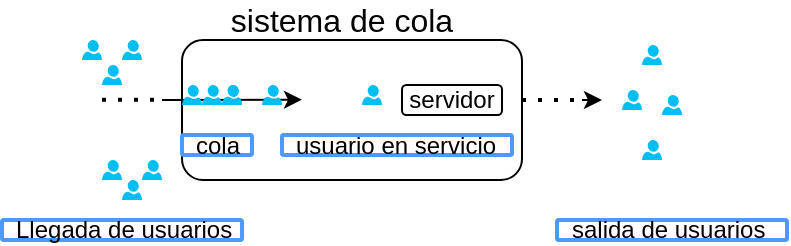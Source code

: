 <mxfile version="21.1.2" type="github" pages="2">
  <diagram name="Página-1" id="qFgTMPvM59LVLmVezNB7">
    <mxGraphModel dx="533" dy="254" grid="1" gridSize="10" guides="1" tooltips="1" connect="1" arrows="1" fold="1" page="1" pageScale="1" pageWidth="827" pageHeight="1169" math="0" shadow="0">
      <root>
        <mxCell id="0" />
        <mxCell id="1" parent="0" />
        <mxCell id="eMvXWnumRf7xoEcsRl7s-1" value="" style="rounded=1;whiteSpace=wrap;html=1;" vertex="1" parent="1">
          <mxGeometry x="110" y="200" width="170" height="70" as="geometry" />
        </mxCell>
        <mxCell id="eMvXWnumRf7xoEcsRl7s-3" value="" style="endArrow=classic;html=1;rounded=0;" edge="1" parent="1">
          <mxGeometry width="50" height="50" relative="1" as="geometry">
            <mxPoint x="100" y="230" as="sourcePoint" />
            <mxPoint x="170" y="229.83" as="targetPoint" />
          </mxGeometry>
        </mxCell>
        <mxCell id="eMvXWnumRf7xoEcsRl7s-6" value="servidor" style="rounded=1;whiteSpace=wrap;html=1;" vertex="1" parent="1">
          <mxGeometry x="220" y="222.5" width="50" height="15" as="geometry" />
        </mxCell>
        <mxCell id="eMvXWnumRf7xoEcsRl7s-19" value="" style="verticalLabelPosition=bottom;html=1;verticalAlign=top;align=center;strokeColor=none;fillColor=#00BEF2;shape=mxgraph.azure.user;" vertex="1" parent="1">
          <mxGeometry x="120" y="222.5" width="10" height="10" as="geometry" />
        </mxCell>
        <mxCell id="eMvXWnumRf7xoEcsRl7s-21" value="" style="verticalLabelPosition=bottom;html=1;verticalAlign=top;align=center;strokeColor=none;fillColor=#00BEF2;shape=mxgraph.azure.user;" vertex="1" parent="1">
          <mxGeometry x="110" y="222.5" width="10" height="10" as="geometry" />
        </mxCell>
        <mxCell id="eMvXWnumRf7xoEcsRl7s-24" value="" style="verticalLabelPosition=bottom;html=1;verticalAlign=top;align=center;strokeColor=none;fillColor=#00BEF2;shape=mxgraph.azure.user;" vertex="1" parent="1">
          <mxGeometry x="130" y="222.5" width="10" height="10" as="geometry" />
        </mxCell>
        <mxCell id="eMvXWnumRf7xoEcsRl7s-27" value="" style="verticalLabelPosition=bottom;html=1;verticalAlign=top;align=center;strokeColor=none;fillColor=#00BEF2;shape=mxgraph.azure.user;" vertex="1" parent="1">
          <mxGeometry x="130" y="222.5" width="10" height="10" as="geometry" />
        </mxCell>
        <mxCell id="eMvXWnumRf7xoEcsRl7s-29" value="" style="verticalLabelPosition=bottom;html=1;verticalAlign=top;align=center;strokeColor=none;fillColor=#00BEF2;shape=mxgraph.azure.user;" vertex="1" parent="1">
          <mxGeometry x="200" y="222.5" width="10" height="10" as="geometry" />
        </mxCell>
        <mxCell id="eMvXWnumRf7xoEcsRl7s-30" value="" style="verticalLabelPosition=bottom;html=1;verticalAlign=top;align=center;strokeColor=none;fillColor=#00BEF2;shape=mxgraph.azure.user;" vertex="1" parent="1">
          <mxGeometry x="150" y="222.5" width="10" height="10" as="geometry" />
        </mxCell>
        <mxCell id="eMvXWnumRf7xoEcsRl7s-31" value="" style="verticalLabelPosition=bottom;html=1;verticalAlign=top;align=center;strokeColor=none;fillColor=#00BEF2;shape=mxgraph.azure.user;" vertex="1" parent="1">
          <mxGeometry x="80" y="200" width="10" height="10" as="geometry" />
        </mxCell>
        <mxCell id="eMvXWnumRf7xoEcsRl7s-32" value="" style="verticalLabelPosition=bottom;html=1;verticalAlign=top;align=center;strokeColor=none;fillColor=#00BEF2;shape=mxgraph.azure.user;" vertex="1" parent="1">
          <mxGeometry x="70" y="212.5" width="10" height="10" as="geometry" />
        </mxCell>
        <mxCell id="eMvXWnumRf7xoEcsRl7s-33" value="" style="verticalLabelPosition=bottom;html=1;verticalAlign=top;align=center;strokeColor=none;fillColor=#00BEF2;shape=mxgraph.azure.user;" vertex="1" parent="1">
          <mxGeometry x="60" y="200" width="10" height="10" as="geometry" />
        </mxCell>
        <mxCell id="eMvXWnumRf7xoEcsRl7s-34" value="" style="verticalLabelPosition=bottom;html=1;verticalAlign=top;align=center;strokeColor=none;fillColor=#00BEF2;shape=mxgraph.azure.user;" vertex="1" parent="1">
          <mxGeometry x="90" y="260" width="10" height="10" as="geometry" />
        </mxCell>
        <mxCell id="eMvXWnumRf7xoEcsRl7s-35" value="" style="verticalLabelPosition=bottom;html=1;verticalAlign=top;align=center;strokeColor=none;fillColor=#00BEF2;shape=mxgraph.azure.user;" vertex="1" parent="1">
          <mxGeometry x="70" y="260" width="10" height="10" as="geometry" />
        </mxCell>
        <mxCell id="eMvXWnumRf7xoEcsRl7s-36" value="" style="verticalLabelPosition=bottom;html=1;verticalAlign=top;align=center;strokeColor=none;fillColor=#00BEF2;shape=mxgraph.azure.user;" vertex="1" parent="1">
          <mxGeometry x="80" y="270" width="10" height="10" as="geometry" />
        </mxCell>
        <mxCell id="eMvXWnumRf7xoEcsRl7s-47" value="" style="endArrow=none;dashed=1;html=1;dashPattern=1 3;strokeWidth=2;rounded=0;" edge="1" parent="1">
          <mxGeometry width="50" height="50" relative="1" as="geometry">
            <mxPoint x="280" y="230" as="sourcePoint" />
            <mxPoint x="310" y="230" as="targetPoint" />
          </mxGeometry>
        </mxCell>
        <mxCell id="eMvXWnumRf7xoEcsRl7s-48" value="" style="endArrow=none;dashed=1;html=1;dashPattern=1 3;strokeWidth=2;rounded=0;" edge="1" parent="1">
          <mxGeometry width="50" height="50" relative="1" as="geometry">
            <mxPoint x="70" y="229.83" as="sourcePoint" />
            <mxPoint x="100" y="229.83" as="targetPoint" />
          </mxGeometry>
        </mxCell>
        <mxCell id="eMvXWnumRf7xoEcsRl7s-50" value="" style="endArrow=classic;html=1;rounded=0;" edge="1" parent="1">
          <mxGeometry width="50" height="50" relative="1" as="geometry">
            <mxPoint x="310" y="230" as="sourcePoint" />
            <mxPoint x="320" y="230" as="targetPoint" />
          </mxGeometry>
        </mxCell>
        <mxCell id="eMvXWnumRf7xoEcsRl7s-51" value="" style="verticalLabelPosition=bottom;html=1;verticalAlign=top;align=center;strokeColor=none;fillColor=#00BEF2;shape=mxgraph.azure.user;" vertex="1" parent="1">
          <mxGeometry x="330" y="225" width="10" height="10" as="geometry" />
        </mxCell>
        <mxCell id="eMvXWnumRf7xoEcsRl7s-52" value="" style="verticalLabelPosition=bottom;html=1;verticalAlign=top;align=center;strokeColor=none;fillColor=#00BEF2;shape=mxgraph.azure.user;" vertex="1" parent="1">
          <mxGeometry x="340" y="250" width="10" height="10" as="geometry" />
        </mxCell>
        <mxCell id="eMvXWnumRf7xoEcsRl7s-53" value="" style="verticalLabelPosition=bottom;html=1;verticalAlign=top;align=center;strokeColor=none;fillColor=#00BEF2;shape=mxgraph.azure.user;" vertex="1" parent="1">
          <mxGeometry x="340" y="202.5" width="10" height="10" as="geometry" />
        </mxCell>
        <mxCell id="eMvXWnumRf7xoEcsRl7s-54" value="" style="verticalLabelPosition=bottom;html=1;verticalAlign=top;align=center;strokeColor=none;fillColor=#00BEF2;shape=mxgraph.azure.user;" vertex="1" parent="1">
          <mxGeometry x="350" y="227.5" width="10" height="10" as="geometry" />
        </mxCell>
        <mxCell id="eMvXWnumRf7xoEcsRl7s-77" value="sistema de cola" style="text;html=1;strokeColor=none;fillColor=none;align=center;verticalAlign=middle;whiteSpace=wrap;rounded=0;fontSize=16;" vertex="1" parent="1">
          <mxGeometry x="130" y="180" width="120" height="20" as="geometry" />
        </mxCell>
        <mxCell id="eMvXWnumRf7xoEcsRl7s-82" value="Llegada de usuarios" style="rounded=1;arcSize=9;align=left;spacingLeft=5;strokeColor=#4C9AFF;html=1;strokeWidth=2;fontSize=12" vertex="1" parent="1">
          <mxGeometry x="20" y="290" width="120" height="10" as="geometry" />
        </mxCell>
        <mxCell id="eMvXWnumRf7xoEcsRl7s-83" value="cola" style="rounded=1;arcSize=9;align=left;spacingLeft=5;strokeColor=#4C9AFF;html=1;strokeWidth=2;fontSize=12" vertex="1" parent="1">
          <mxGeometry x="110" y="247.5" width="35" height="10" as="geometry" />
        </mxCell>
        <mxCell id="eMvXWnumRf7xoEcsRl7s-84" value="usuario en servicio" style="rounded=1;arcSize=9;align=left;spacingLeft=5;strokeColor=#4C9AFF;html=1;strokeWidth=2;fontSize=12" vertex="1" parent="1">
          <mxGeometry x="160" y="247.5" width="115" height="10" as="geometry" />
        </mxCell>
        <mxCell id="eMvXWnumRf7xoEcsRl7s-85" value="salida de usuarios" style="rounded=1;arcSize=9;align=left;spacingLeft=5;strokeColor=#4C9AFF;html=1;strokeWidth=2;fontSize=12" vertex="1" parent="1">
          <mxGeometry x="297.5" y="290" width="115" height="10" as="geometry" />
        </mxCell>
      </root>
    </mxGraphModel>
  </diagram>
  <diagram id="uymo2KBosqju70qGiVVx" name="Página-2">
    <mxGraphModel dx="448" dy="214" grid="0" gridSize="10" guides="1" tooltips="1" connect="1" arrows="1" fold="1" page="0" pageScale="1" pageWidth="827" pageHeight="1169" math="0" shadow="0">
      <root>
        <mxCell id="0" />
        <mxCell id="1" parent="0" />
        <mxCell id="GzbVA2AatVj5n5RIpN4V-1" value="" style="rounded=1;whiteSpace=wrap;html=1;" vertex="1" parent="1">
          <mxGeometry x="109" y="193" width="171" height="77" as="geometry" />
        </mxCell>
        <mxCell id="GzbVA2AatVj5n5RIpN4V-2" value="" style="endArrow=classic;html=1;rounded=0;" edge="1" parent="1">
          <mxGeometry width="50" height="50" relative="1" as="geometry">
            <mxPoint x="100" y="230" as="sourcePoint" />
            <mxPoint x="170" y="229.83" as="targetPoint" />
          </mxGeometry>
        </mxCell>
        <mxCell id="GzbVA2AatVj5n5RIpN4V-3" value="servidor" style="rounded=1;whiteSpace=wrap;html=1;" vertex="1" parent="1">
          <mxGeometry x="222" y="225" width="50" height="15" as="geometry" />
        </mxCell>
        <mxCell id="GzbVA2AatVj5n5RIpN4V-4" value="" style="verticalLabelPosition=bottom;html=1;verticalAlign=top;align=center;strokeColor=none;fillColor=#00BEF2;shape=mxgraph.azure.user;" vertex="1" parent="1">
          <mxGeometry x="120" y="222.5" width="10" height="10" as="geometry" />
        </mxCell>
        <mxCell id="GzbVA2AatVj5n5RIpN4V-5" value="" style="verticalLabelPosition=bottom;html=1;verticalAlign=top;align=center;strokeColor=none;fillColor=#00BEF2;shape=mxgraph.azure.user;" vertex="1" parent="1">
          <mxGeometry x="110" y="222.5" width="10" height="10" as="geometry" />
        </mxCell>
        <mxCell id="GzbVA2AatVj5n5RIpN4V-6" value="" style="verticalLabelPosition=bottom;html=1;verticalAlign=top;align=center;strokeColor=none;fillColor=#00BEF2;shape=mxgraph.azure.user;" vertex="1" parent="1">
          <mxGeometry x="130" y="222.5" width="10" height="10" as="geometry" />
        </mxCell>
        <mxCell id="GzbVA2AatVj5n5RIpN4V-7" value="" style="verticalLabelPosition=bottom;html=1;verticalAlign=top;align=center;strokeColor=none;fillColor=#00BEF2;shape=mxgraph.azure.user;" vertex="1" parent="1">
          <mxGeometry x="130" y="222.5" width="10" height="10" as="geometry" />
        </mxCell>
        <mxCell id="GzbVA2AatVj5n5RIpN4V-8" value="" style="verticalLabelPosition=bottom;html=1;verticalAlign=top;align=center;strokeColor=none;fillColor=#00BEF2;shape=mxgraph.azure.user;" vertex="1" parent="1">
          <mxGeometry x="207" y="200" width="10" height="10" as="geometry" />
        </mxCell>
        <mxCell id="GzbVA2AatVj5n5RIpN4V-9" value="" style="verticalLabelPosition=bottom;html=1;verticalAlign=top;align=center;strokeColor=none;fillColor=#00BEF2;shape=mxgraph.azure.user;" vertex="1" parent="1">
          <mxGeometry x="150" y="222.5" width="10" height="10" as="geometry" />
        </mxCell>
        <mxCell id="GzbVA2AatVj5n5RIpN4V-10" value="" style="verticalLabelPosition=bottom;html=1;verticalAlign=top;align=center;strokeColor=none;fillColor=#00BEF2;shape=mxgraph.azure.user;" vertex="1" parent="1">
          <mxGeometry x="80" y="200" width="10" height="10" as="geometry" />
        </mxCell>
        <mxCell id="GzbVA2AatVj5n5RIpN4V-11" value="" style="verticalLabelPosition=bottom;html=1;verticalAlign=top;align=center;strokeColor=none;fillColor=#00BEF2;shape=mxgraph.azure.user;" vertex="1" parent="1">
          <mxGeometry x="70" y="212.5" width="10" height="10" as="geometry" />
        </mxCell>
        <mxCell id="GzbVA2AatVj5n5RIpN4V-12" value="" style="verticalLabelPosition=bottom;html=1;verticalAlign=top;align=center;strokeColor=none;fillColor=#00BEF2;shape=mxgraph.azure.user;" vertex="1" parent="1">
          <mxGeometry x="60" y="200" width="10" height="10" as="geometry" />
        </mxCell>
        <mxCell id="GzbVA2AatVj5n5RIpN4V-13" value="" style="verticalLabelPosition=bottom;html=1;verticalAlign=top;align=center;strokeColor=none;fillColor=#00BEF2;shape=mxgraph.azure.user;" vertex="1" parent="1">
          <mxGeometry x="90" y="260" width="10" height="10" as="geometry" />
        </mxCell>
        <mxCell id="GzbVA2AatVj5n5RIpN4V-14" value="" style="verticalLabelPosition=bottom;html=1;verticalAlign=top;align=center;strokeColor=none;fillColor=#00BEF2;shape=mxgraph.azure.user;" vertex="1" parent="1">
          <mxGeometry x="70" y="260" width="10" height="10" as="geometry" />
        </mxCell>
        <mxCell id="GzbVA2AatVj5n5RIpN4V-15" value="" style="verticalLabelPosition=bottom;html=1;verticalAlign=top;align=center;strokeColor=none;fillColor=#00BEF2;shape=mxgraph.azure.user;" vertex="1" parent="1">
          <mxGeometry x="80" y="270" width="10" height="10" as="geometry" />
        </mxCell>
        <mxCell id="GzbVA2AatVj5n5RIpN4V-16" value="" style="endArrow=none;dashed=1;html=1;dashPattern=1 3;strokeWidth=2;rounded=0;" edge="1" parent="1">
          <mxGeometry width="50" height="50" relative="1" as="geometry">
            <mxPoint x="280" y="235" as="sourcePoint" />
            <mxPoint x="310" y="235" as="targetPoint" />
          </mxGeometry>
        </mxCell>
        <mxCell id="GzbVA2AatVj5n5RIpN4V-17" value="" style="endArrow=none;dashed=1;html=1;dashPattern=1 3;strokeWidth=2;rounded=0;" edge="1" parent="1">
          <mxGeometry width="50" height="50" relative="1" as="geometry">
            <mxPoint x="70" y="229.83" as="sourcePoint" />
            <mxPoint x="100" y="229.83" as="targetPoint" />
          </mxGeometry>
        </mxCell>
        <mxCell id="GzbVA2AatVj5n5RIpN4V-18" value="" style="endArrow=classic;html=1;rounded=0;" edge="1" parent="1">
          <mxGeometry width="50" height="50" relative="1" as="geometry">
            <mxPoint x="311" y="235" as="sourcePoint" />
            <mxPoint x="321" y="235" as="targetPoint" />
          </mxGeometry>
        </mxCell>
        <mxCell id="GzbVA2AatVj5n5RIpN4V-19" value="" style="verticalLabelPosition=bottom;html=1;verticalAlign=top;align=center;strokeColor=none;fillColor=#00BEF2;shape=mxgraph.azure.user;" vertex="1" parent="1">
          <mxGeometry x="330" y="225" width="10" height="10" as="geometry" />
        </mxCell>
        <mxCell id="GzbVA2AatVj5n5RIpN4V-20" value="" style="verticalLabelPosition=bottom;html=1;verticalAlign=top;align=center;strokeColor=none;fillColor=#00BEF2;shape=mxgraph.azure.user;" vertex="1" parent="1">
          <mxGeometry x="340" y="250" width="10" height="10" as="geometry" />
        </mxCell>
        <mxCell id="GzbVA2AatVj5n5RIpN4V-21" value="" style="verticalLabelPosition=bottom;html=1;verticalAlign=top;align=center;strokeColor=none;fillColor=#00BEF2;shape=mxgraph.azure.user;" vertex="1" parent="1">
          <mxGeometry x="340" y="202.5" width="10" height="10" as="geometry" />
        </mxCell>
        <mxCell id="GzbVA2AatVj5n5RIpN4V-22" value="" style="verticalLabelPosition=bottom;html=1;verticalAlign=top;align=center;strokeColor=none;fillColor=#00BEF2;shape=mxgraph.azure.user;" vertex="1" parent="1">
          <mxGeometry x="350" y="227.5" width="10" height="10" as="geometry" />
        </mxCell>
        <mxCell id="GzbVA2AatVj5n5RIpN4V-23" value="sistema de cola" style="text;html=1;strokeColor=none;fillColor=none;align=center;verticalAlign=middle;whiteSpace=wrap;rounded=0;fontSize=16;" vertex="1" parent="1">
          <mxGeometry x="130" y="174" width="120" height="20" as="geometry" />
        </mxCell>
        <mxCell id="GzbVA2AatVj5n5RIpN4V-24" value="Llegada de usuarios" style="rounded=1;arcSize=9;align=left;spacingLeft=5;strokeColor=#4C9AFF;html=1;strokeWidth=2;fontSize=12" vertex="1" parent="1">
          <mxGeometry x="20" y="290" width="120" height="10" as="geometry" />
        </mxCell>
        <mxCell id="GzbVA2AatVj5n5RIpN4V-25" value="cola" style="rounded=1;arcSize=9;align=left;spacingLeft=5;strokeColor=#4C9AFF;html=1;strokeWidth=2;fontSize=12" vertex="1" parent="1">
          <mxGeometry x="122" y="240" width="35" height="10" as="geometry" />
        </mxCell>
        <mxCell id="GzbVA2AatVj5n5RIpN4V-26" value="usuarios en servicio" style="rounded=1;arcSize=9;align=left;spacingLeft=5;strokeColor=#4C9AFF;html=1;strokeWidth=2;fontSize=12" vertex="1" parent="1">
          <mxGeometry x="165" y="273" width="115" height="10" as="geometry" />
        </mxCell>
        <mxCell id="GzbVA2AatVj5n5RIpN4V-27" value="salida de usuarios" style="rounded=1;arcSize=9;align=left;spacingLeft=5;strokeColor=#4C9AFF;html=1;strokeWidth=2;fontSize=12" vertex="1" parent="1">
          <mxGeometry x="297.5" y="290" width="115" height="10" as="geometry" />
        </mxCell>
        <mxCell id="2tYnPe9ci8ratIDvhRmr-42" value="servidor" style="rounded=1;whiteSpace=wrap;html=1;" vertex="1" parent="1">
          <mxGeometry x="222" y="250" width="50" height="15" as="geometry" />
        </mxCell>
        <mxCell id="2tYnPe9ci8ratIDvhRmr-43" value="servidor" style="rounded=1;whiteSpace=wrap;html=1;" vertex="1" parent="1">
          <mxGeometry x="222" y="200" width="50" height="15" as="geometry" />
        </mxCell>
        <mxCell id="2tYnPe9ci8ratIDvhRmr-44" value="" style="verticalLabelPosition=bottom;html=1;verticalAlign=top;align=center;strokeColor=none;fillColor=#00BEF2;shape=mxgraph.azure.user;" vertex="1" parent="1">
          <mxGeometry x="207" y="252.5" width="10" height="10" as="geometry" />
        </mxCell>
        <mxCell id="2tYnPe9ci8ratIDvhRmr-45" value="" style="verticalLabelPosition=bottom;html=1;verticalAlign=top;align=center;strokeColor=none;fillColor=#00BEF2;shape=mxgraph.azure.user;" vertex="1" parent="1">
          <mxGeometry x="207" y="226.5" width="10" height="10" as="geometry" />
        </mxCell>
      </root>
    </mxGraphModel>
  </diagram>
</mxfile>
